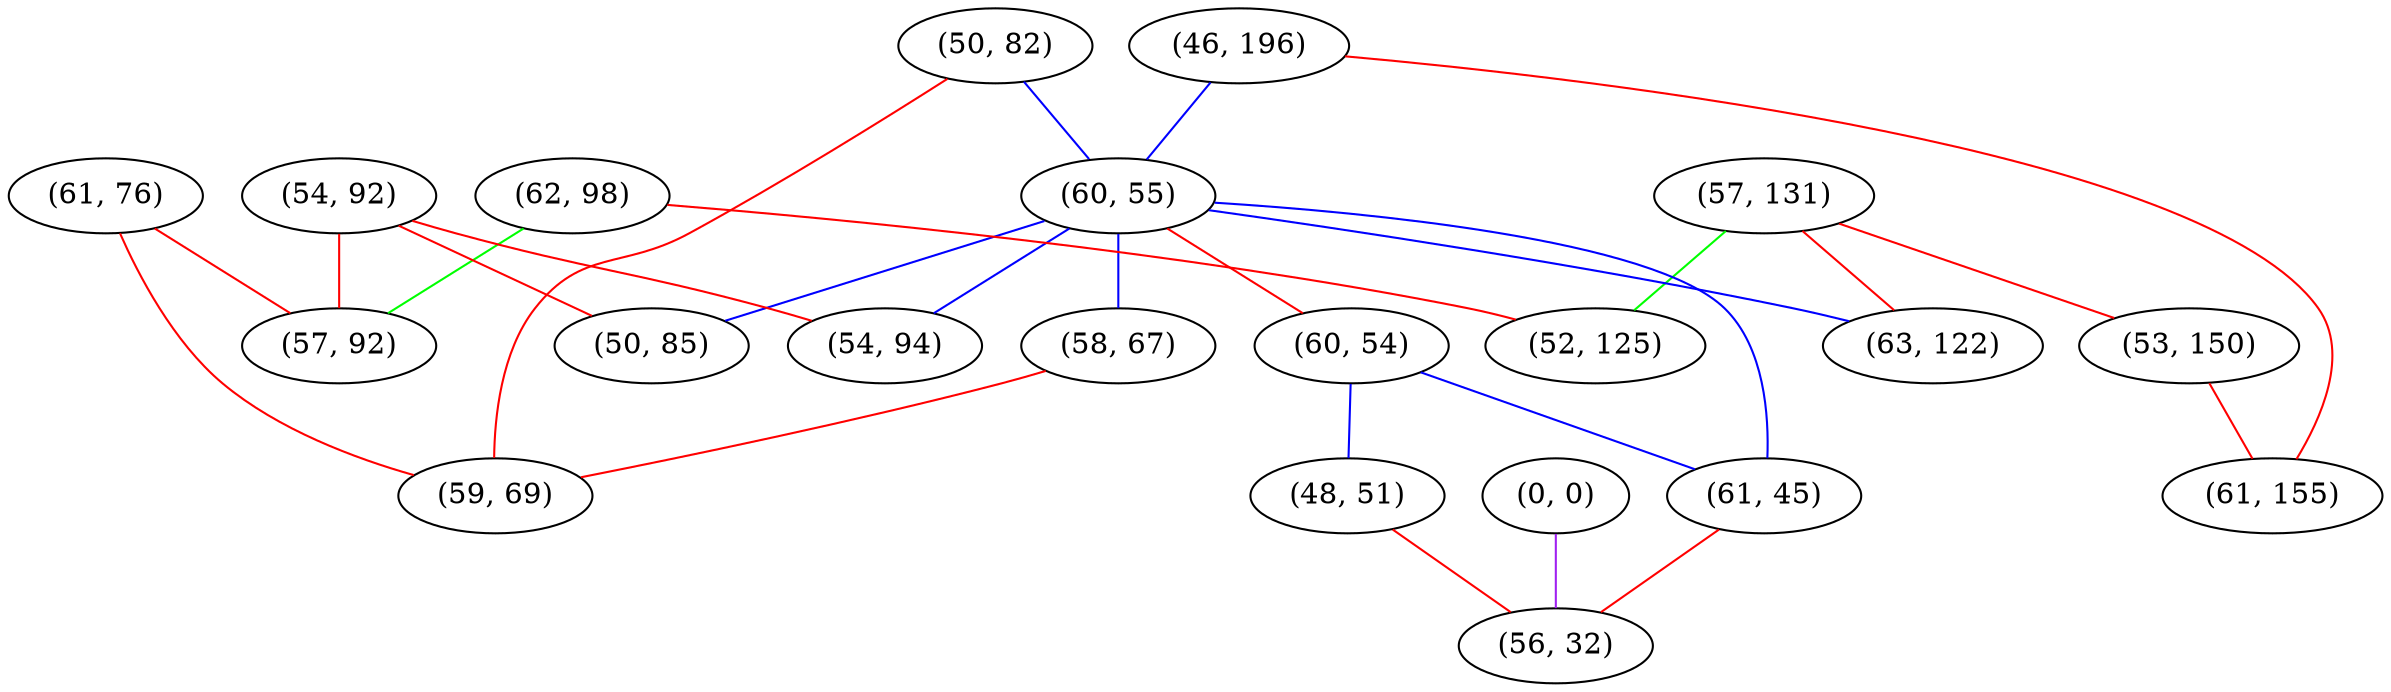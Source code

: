 graph "" {
"(50, 82)";
"(57, 131)";
"(53, 150)";
"(46, 196)";
"(60, 55)";
"(62, 98)";
"(58, 67)";
"(60, 54)";
"(63, 122)";
"(52, 125)";
"(61, 76)";
"(0, 0)";
"(61, 45)";
"(59, 69)";
"(54, 92)";
"(48, 51)";
"(56, 32)";
"(54, 94)";
"(50, 85)";
"(57, 92)";
"(61, 155)";
"(50, 82)" -- "(60, 55)"  [color=blue, key=0, weight=3];
"(50, 82)" -- "(59, 69)"  [color=red, key=0, weight=1];
"(57, 131)" -- "(53, 150)"  [color=red, key=0, weight=1];
"(57, 131)" -- "(52, 125)"  [color=green, key=0, weight=2];
"(57, 131)" -- "(63, 122)"  [color=red, key=0, weight=1];
"(53, 150)" -- "(61, 155)"  [color=red, key=0, weight=1];
"(46, 196)" -- "(60, 55)"  [color=blue, key=0, weight=3];
"(46, 196)" -- "(61, 155)"  [color=red, key=0, weight=1];
"(60, 55)" -- "(58, 67)"  [color=blue, key=0, weight=3];
"(60, 55)" -- "(60, 54)"  [color=red, key=0, weight=1];
"(60, 55)" -- "(63, 122)"  [color=blue, key=0, weight=3];
"(60, 55)" -- "(61, 45)"  [color=blue, key=0, weight=3];
"(60, 55)" -- "(50, 85)"  [color=blue, key=0, weight=3];
"(60, 55)" -- "(54, 94)"  [color=blue, key=0, weight=3];
"(62, 98)" -- "(52, 125)"  [color=red, key=0, weight=1];
"(62, 98)" -- "(57, 92)"  [color=green, key=0, weight=2];
"(58, 67)" -- "(59, 69)"  [color=red, key=0, weight=1];
"(60, 54)" -- "(48, 51)"  [color=blue, key=0, weight=3];
"(60, 54)" -- "(61, 45)"  [color=blue, key=0, weight=3];
"(61, 76)" -- "(57, 92)"  [color=red, key=0, weight=1];
"(61, 76)" -- "(59, 69)"  [color=red, key=0, weight=1];
"(0, 0)" -- "(56, 32)"  [color=purple, key=0, weight=4];
"(61, 45)" -- "(56, 32)"  [color=red, key=0, weight=1];
"(54, 92)" -- "(50, 85)"  [color=red, key=0, weight=1];
"(54, 92)" -- "(57, 92)"  [color=red, key=0, weight=1];
"(54, 92)" -- "(54, 94)"  [color=red, key=0, weight=1];
"(48, 51)" -- "(56, 32)"  [color=red, key=0, weight=1];
}
